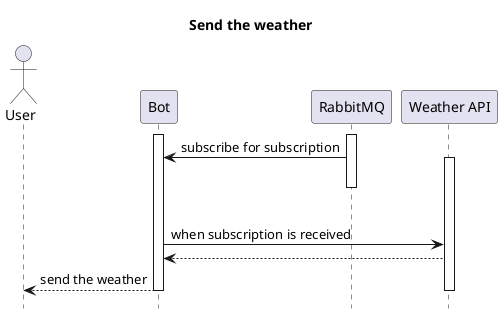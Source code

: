 @startuml
hide footbox

title Send the weather

actor User as user
participant Bot as bot
participant RabbitMQ as rabbit
participant "Weather API" as api

activate bot
activate rabbit
rabbit -> bot: subscribe for subscription

|||

activate api
deactivate rabbit
bot -> api: when subscription is received
api --> bot
bot --> user: send the weather
deactivate api
deactivate bot
@enduml
